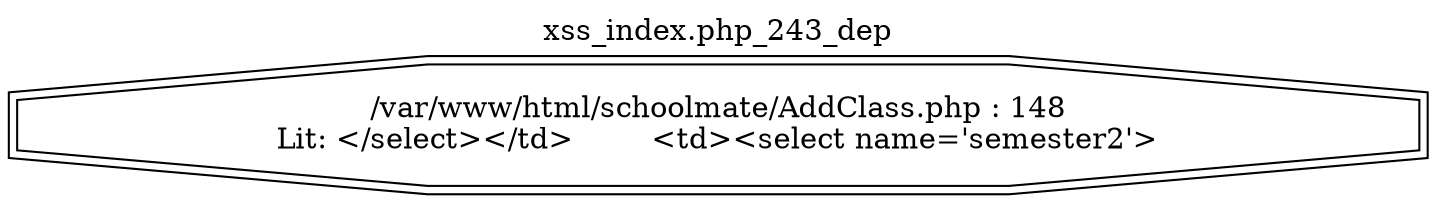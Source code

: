 digraph cfg {
  label="xss_index.php_243_dep";
  labelloc=t;
  n1 [shape=doubleoctagon, label="/var/www/html/schoolmate/AddClass.php : 148\nLit: </select></td>	<td><select name='semester2'>\n"];
}
